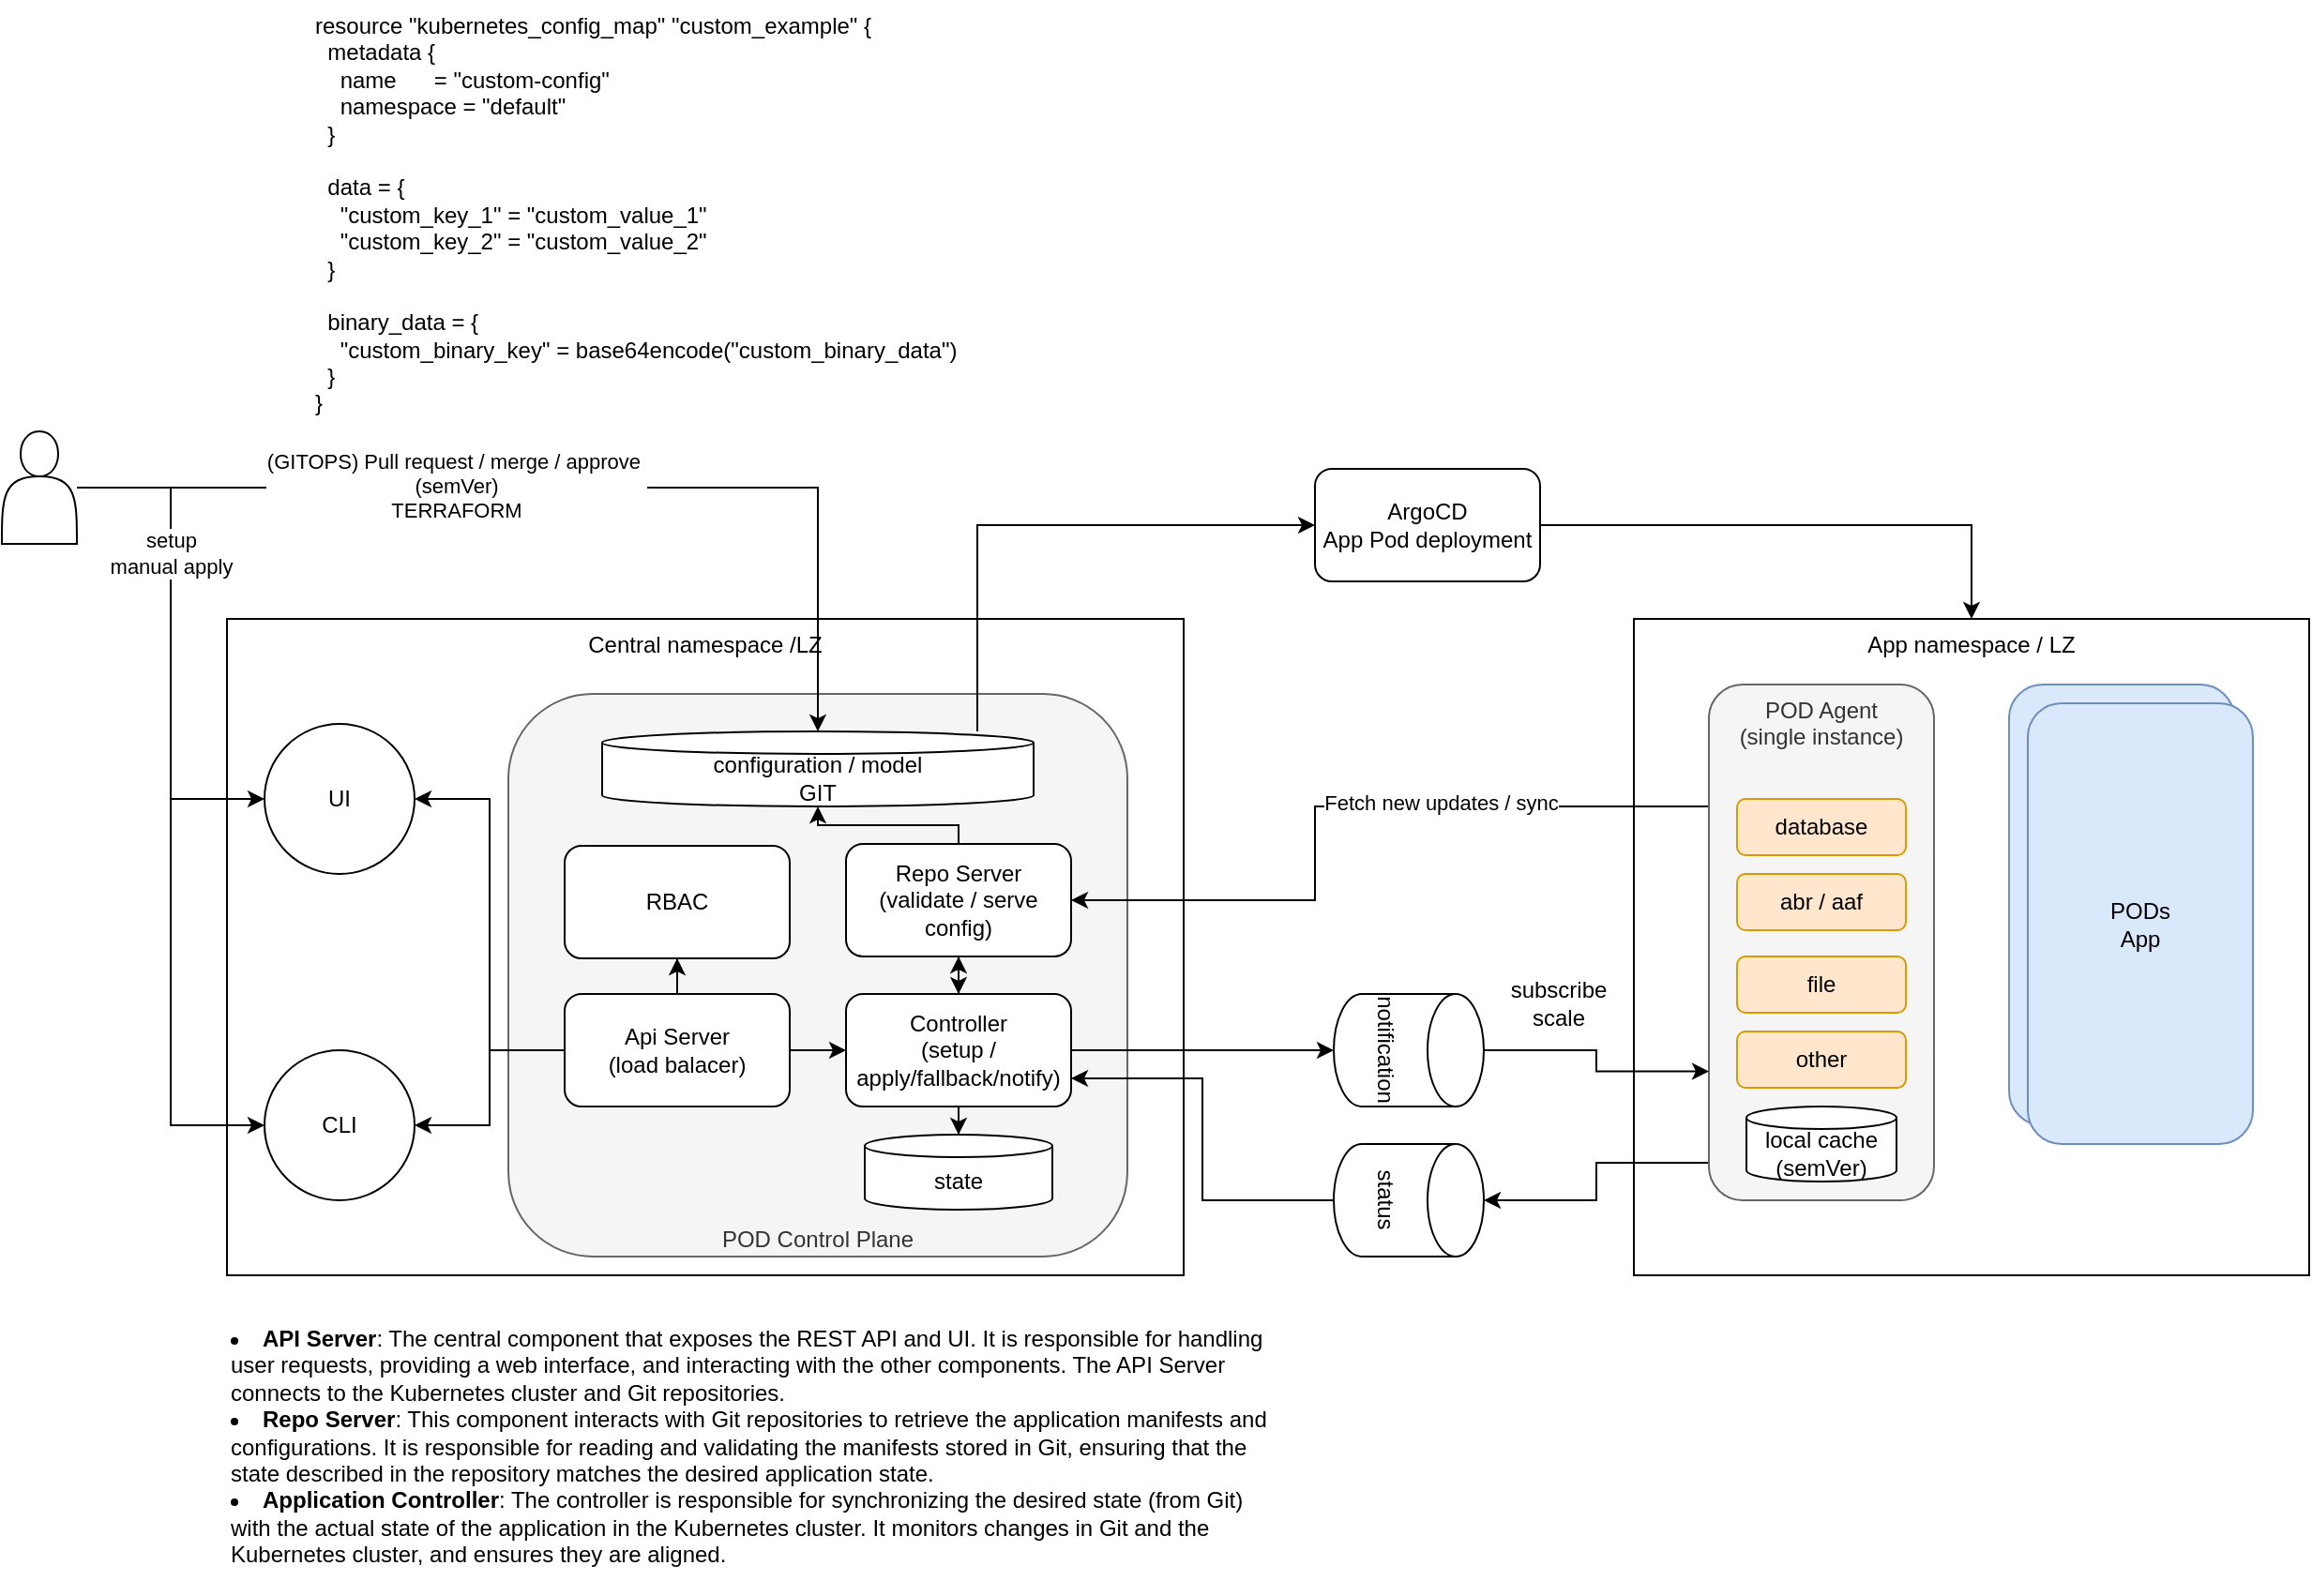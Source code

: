 <mxfile version="21.2.8" type="device">
  <diagram name="Page-1" id="-xXgRVAZxD-cLI5VCYS-">
    <mxGraphModel dx="4254" dy="5355" grid="1" gridSize="10" guides="1" tooltips="1" connect="1" arrows="1" fold="1" page="1" pageScale="1" pageWidth="3300" pageHeight="4681" math="0" shadow="0">
      <root>
        <mxCell id="0" />
        <mxCell id="1" parent="0" />
        <mxCell id="RaIvzeGQ1wS26xYOE05a-52" value="App namespace / LZ" style="rounded=0;whiteSpace=wrap;html=1;verticalAlign=top;" vertex="1" parent="1">
          <mxGeometry x="680" y="130" width="360" height="350" as="geometry" />
        </mxCell>
        <mxCell id="RaIvzeGQ1wS26xYOE05a-51" value="Central namespace /LZ" style="rounded=0;whiteSpace=wrap;html=1;verticalAlign=top;" vertex="1" parent="1">
          <mxGeometry x="-70" y="130" width="510" height="350" as="geometry" />
        </mxCell>
        <mxCell id="RaIvzeGQ1wS26xYOE05a-29" style="edgeStyle=orthogonalEdgeStyle;rounded=0;orthogonalLoop=1;jettySize=auto;html=1;entryX=1;entryY=0.5;entryDx=0;entryDy=0;exitX=0;exitY=0.5;exitDx=0;exitDy=0;" edge="1" parent="1" source="RaIvzeGQ1wS26xYOE05a-4" target="RaIvzeGQ1wS26xYOE05a-27">
          <mxGeometry relative="1" as="geometry" />
        </mxCell>
        <mxCell id="RaIvzeGQ1wS26xYOE05a-24" value="POD Control Plane" style="rounded=1;whiteSpace=wrap;html=1;fillColor=#f5f5f5;fontColor=#333333;strokeColor=#666666;verticalAlign=bottom;" vertex="1" parent="1">
          <mxGeometry x="80" y="170" width="330" height="300" as="geometry" />
        </mxCell>
        <mxCell id="RaIvzeGQ1wS26xYOE05a-77" style="edgeStyle=orthogonalEdgeStyle;rounded=0;orthogonalLoop=1;jettySize=auto;html=1;entryX=1;entryY=0.5;entryDx=0;entryDy=0;" edge="1" parent="1" source="RaIvzeGQ1wS26xYOE05a-3" target="RaIvzeGQ1wS26xYOE05a-67">
          <mxGeometry relative="1" as="geometry">
            <Array as="points">
              <mxPoint x="510" y="230" />
              <mxPoint x="510" y="280" />
            </Array>
          </mxGeometry>
        </mxCell>
        <mxCell id="RaIvzeGQ1wS26xYOE05a-79" value="Fetch new updates / sync" style="edgeLabel;html=1;align=center;verticalAlign=middle;resizable=0;points=[];" vertex="1" connectable="0" parent="RaIvzeGQ1wS26xYOE05a-77">
          <mxGeometry x="-0.267" y="-2" relative="1" as="geometry">
            <mxPoint as="offset" />
          </mxGeometry>
        </mxCell>
        <mxCell id="RaIvzeGQ1wS26xYOE05a-86" style="edgeStyle=orthogonalEdgeStyle;rounded=0;orthogonalLoop=1;jettySize=auto;html=1;" edge="1" parent="1" source="RaIvzeGQ1wS26xYOE05a-3" target="RaIvzeGQ1wS26xYOE05a-85">
          <mxGeometry relative="1" as="geometry">
            <Array as="points">
              <mxPoint x="660" y="420" />
              <mxPoint x="660" y="440" />
            </Array>
          </mxGeometry>
        </mxCell>
        <mxCell id="RaIvzeGQ1wS26xYOE05a-3" value="POD Agent&lt;br&gt;(single instance)" style="rounded=1;whiteSpace=wrap;html=1;verticalAlign=top;fillColor=#f5f5f5;fontColor=#333333;strokeColor=#666666;" vertex="1" parent="1">
          <mxGeometry x="720" y="165" width="120" height="275" as="geometry" />
        </mxCell>
        <mxCell id="RaIvzeGQ1wS26xYOE05a-63" style="edgeStyle=orthogonalEdgeStyle;rounded=0;orthogonalLoop=1;jettySize=auto;html=1;" edge="1" parent="1" source="RaIvzeGQ1wS26xYOE05a-4" target="RaIvzeGQ1wS26xYOE05a-6">
          <mxGeometry relative="1" as="geometry" />
        </mxCell>
        <mxCell id="RaIvzeGQ1wS26xYOE05a-69" style="edgeStyle=orthogonalEdgeStyle;rounded=0;orthogonalLoop=1;jettySize=auto;html=1;" edge="1" parent="1" source="RaIvzeGQ1wS26xYOE05a-4" target="RaIvzeGQ1wS26xYOE05a-28">
          <mxGeometry relative="1" as="geometry" />
        </mxCell>
        <mxCell id="RaIvzeGQ1wS26xYOE05a-84" style="edgeStyle=orthogonalEdgeStyle;rounded=0;orthogonalLoop=1;jettySize=auto;html=1;" edge="1" parent="1" source="RaIvzeGQ1wS26xYOE05a-4" target="RaIvzeGQ1wS26xYOE05a-83">
          <mxGeometry relative="1" as="geometry" />
        </mxCell>
        <mxCell id="RaIvzeGQ1wS26xYOE05a-4" value="Api Server&lt;br&gt;(load balacer)" style="rounded=1;whiteSpace=wrap;html=1;" vertex="1" parent="1">
          <mxGeometry x="110" y="330" width="120" height="60" as="geometry" />
        </mxCell>
        <mxCell id="RaIvzeGQ1wS26xYOE05a-64" style="edgeStyle=orthogonalEdgeStyle;rounded=0;orthogonalLoop=1;jettySize=auto;html=1;entryX=0.5;entryY=1;entryDx=0;entryDy=0;entryPerimeter=0;" edge="1" parent="1" source="RaIvzeGQ1wS26xYOE05a-67" target="RaIvzeGQ1wS26xYOE05a-16">
          <mxGeometry relative="1" as="geometry">
            <Array as="points">
              <mxPoint x="320" y="240" />
              <mxPoint x="245" y="240" />
            </Array>
          </mxGeometry>
        </mxCell>
        <mxCell id="RaIvzeGQ1wS26xYOE05a-65" style="edgeStyle=orthogonalEdgeStyle;rounded=0;orthogonalLoop=1;jettySize=auto;html=1;" edge="1" parent="1" source="RaIvzeGQ1wS26xYOE05a-6" target="RaIvzeGQ1wS26xYOE05a-57">
          <mxGeometry relative="1" as="geometry" />
        </mxCell>
        <mxCell id="RaIvzeGQ1wS26xYOE05a-91" style="edgeStyle=orthogonalEdgeStyle;rounded=0;orthogonalLoop=1;jettySize=auto;html=1;entryX=0.5;entryY=0;entryDx=0;entryDy=0;entryPerimeter=0;" edge="1" parent="1" source="RaIvzeGQ1wS26xYOE05a-6" target="RaIvzeGQ1wS26xYOE05a-88">
          <mxGeometry relative="1" as="geometry" />
        </mxCell>
        <mxCell id="RaIvzeGQ1wS26xYOE05a-6" value="Controller&lt;br&gt;(setup / apply/fallback/notify)" style="rounded=1;whiteSpace=wrap;html=1;" vertex="1" parent="1">
          <mxGeometry x="260" y="330" width="120" height="60" as="geometry" />
        </mxCell>
        <mxCell id="RaIvzeGQ1wS26xYOE05a-12" value="PODs&lt;br&gt;App&lt;br&gt;" style="rounded=1;whiteSpace=wrap;html=1;fillColor=#dae8fc;strokeColor=#6c8ebf;" vertex="1" parent="1">
          <mxGeometry x="880" y="165" width="120" height="235" as="geometry" />
        </mxCell>
        <mxCell id="RaIvzeGQ1wS26xYOE05a-93" style="edgeStyle=orthogonalEdgeStyle;rounded=0;orthogonalLoop=1;jettySize=auto;html=1;entryX=0;entryY=0.5;entryDx=0;entryDy=0;" edge="1" parent="1" source="RaIvzeGQ1wS26xYOE05a-16" target="RaIvzeGQ1wS26xYOE05a-92">
          <mxGeometry relative="1" as="geometry">
            <Array as="points">
              <mxPoint x="330" y="80" />
            </Array>
          </mxGeometry>
        </mxCell>
        <mxCell id="RaIvzeGQ1wS26xYOE05a-16" value="configuration / model&lt;br&gt;GIT" style="shape=cylinder3;whiteSpace=wrap;html=1;boundedLbl=1;backgroundOutline=1;size=6;" vertex="1" parent="1">
          <mxGeometry x="130" y="190" width="230" height="40" as="geometry" />
        </mxCell>
        <mxCell id="RaIvzeGQ1wS26xYOE05a-20" value="database" style="rounded=1;whiteSpace=wrap;html=1;fillColor=#ffe6cc;strokeColor=#d79b00;" vertex="1" parent="1">
          <mxGeometry x="735" y="226" width="90" height="30" as="geometry" />
        </mxCell>
        <mxCell id="RaIvzeGQ1wS26xYOE05a-27" value="UI" style="ellipse;whiteSpace=wrap;html=1;aspect=fixed;" vertex="1" parent="1">
          <mxGeometry x="-50" y="186" width="80" height="80" as="geometry" />
        </mxCell>
        <mxCell id="RaIvzeGQ1wS26xYOE05a-28" value="CLI" style="ellipse;whiteSpace=wrap;html=1;aspect=fixed;" vertex="1" parent="1">
          <mxGeometry x="-50" y="360" width="80" height="80" as="geometry" />
        </mxCell>
        <mxCell id="RaIvzeGQ1wS26xYOE05a-46" value="abr / aaf" style="rounded=1;whiteSpace=wrap;html=1;fillColor=#ffe6cc;strokeColor=#d79b00;" vertex="1" parent="1">
          <mxGeometry x="735" y="266" width="90" height="30" as="geometry" />
        </mxCell>
        <mxCell id="RaIvzeGQ1wS26xYOE05a-47" value="file" style="rounded=1;whiteSpace=wrap;html=1;fillColor=#ffe6cc;strokeColor=#d79b00;" vertex="1" parent="1">
          <mxGeometry x="735" y="310" width="90" height="30" as="geometry" />
        </mxCell>
        <mxCell id="RaIvzeGQ1wS26xYOE05a-59" style="edgeStyle=orthogonalEdgeStyle;rounded=0;orthogonalLoop=1;jettySize=auto;html=1;entryX=0;entryY=0.75;entryDx=0;entryDy=0;" edge="1" parent="1" source="RaIvzeGQ1wS26xYOE05a-57" target="RaIvzeGQ1wS26xYOE05a-3">
          <mxGeometry relative="1" as="geometry" />
        </mxCell>
        <mxCell id="RaIvzeGQ1wS26xYOE05a-57" value="notification" style="shape=cylinder3;whiteSpace=wrap;html=1;boundedLbl=1;backgroundOutline=1;size=15;rotation=90;" vertex="1" parent="1">
          <mxGeometry x="530" y="320" width="60" height="80" as="geometry" />
        </mxCell>
        <mxCell id="RaIvzeGQ1wS26xYOE05a-60" value="subscribe&lt;br&gt;scale" style="text;html=1;strokeColor=none;fillColor=none;align=center;verticalAlign=middle;whiteSpace=wrap;rounded=0;" vertex="1" parent="1">
          <mxGeometry x="610" y="320" width="60" height="30" as="geometry" />
        </mxCell>
        <mxCell id="RaIvzeGQ1wS26xYOE05a-66" value="&lt;meta charset=&quot;utf-8&quot;&gt;&lt;li data-end=&quot;644&quot; data-start=&quot;383&quot;&gt;&lt;strong data-end=&quot;399&quot; data-start=&quot;385&quot;&gt;API Server&lt;/strong&gt;: The central component that exposes the REST API and UI. It is responsible for handling user requests, providing a web interface, and interacting with the other components. The API Server connects to the Kubernetes cluster and Git repositories.&lt;/li&gt;&lt;li data-end=&quot;936&quot; data-start=&quot;648&quot;&gt;&lt;strong data-end=&quot;665&quot; data-start=&quot;650&quot;&gt;Repo Server&lt;/strong&gt;: This component interacts with Git repositories to retrieve the application manifests and configurations. It is responsible for reading and validating the manifests stored in Git, ensuring that the state described in the repository matches the desired application state.&lt;/li&gt;&lt;li data-end=&quot;1199&quot; data-start=&quot;940&quot;&gt;&lt;strong data-end=&quot;968&quot; data-start=&quot;942&quot;&gt;Application Controller&lt;/strong&gt;: The controller is responsible for synchronizing the desired state (from Git) with the actual state of the application in the Kubernetes cluster. It monitors changes in Git and the Kubernetes cluster, and ensures they are aligned.&lt;/li&gt;" style="text;whiteSpace=wrap;html=1;" vertex="1" parent="1">
          <mxGeometry x="-70" y="500" width="560" height="150" as="geometry" />
        </mxCell>
        <mxCell id="RaIvzeGQ1wS26xYOE05a-78" style="edgeStyle=orthogonalEdgeStyle;rounded=0;orthogonalLoop=1;jettySize=auto;html=1;startArrow=classic;startFill=1;" edge="1" parent="1" source="RaIvzeGQ1wS26xYOE05a-67" target="RaIvzeGQ1wS26xYOE05a-6">
          <mxGeometry relative="1" as="geometry" />
        </mxCell>
        <mxCell id="RaIvzeGQ1wS26xYOE05a-67" value="Repo Server&lt;br&gt;(validate / serve config)" style="rounded=1;whiteSpace=wrap;html=1;" vertex="1" parent="1">
          <mxGeometry x="260" y="250" width="120" height="60" as="geometry" />
        </mxCell>
        <mxCell id="RaIvzeGQ1wS26xYOE05a-72" style="edgeStyle=orthogonalEdgeStyle;rounded=0;orthogonalLoop=1;jettySize=auto;html=1;entryX=0.5;entryY=0;entryDx=0;entryDy=0;entryPerimeter=0;" edge="1" parent="1" source="RaIvzeGQ1wS26xYOE05a-71" target="RaIvzeGQ1wS26xYOE05a-16">
          <mxGeometry relative="1" as="geometry" />
        </mxCell>
        <mxCell id="RaIvzeGQ1wS26xYOE05a-73" value="(GITOPS) Pull request / merge / approve&amp;nbsp;&lt;br&gt;(semVer)&lt;br&gt;TERRAFORM" style="edgeLabel;html=1;align=center;verticalAlign=middle;resizable=0;points=[];" vertex="1" connectable="0" parent="RaIvzeGQ1wS26xYOE05a-72">
          <mxGeometry x="-0.231" y="2" relative="1" as="geometry">
            <mxPoint y="1" as="offset" />
          </mxGeometry>
        </mxCell>
        <mxCell id="RaIvzeGQ1wS26xYOE05a-74" style="edgeStyle=orthogonalEdgeStyle;rounded=0;orthogonalLoop=1;jettySize=auto;html=1;entryX=0;entryY=0.5;entryDx=0;entryDy=0;" edge="1" parent="1" source="RaIvzeGQ1wS26xYOE05a-71" target="RaIvzeGQ1wS26xYOE05a-27">
          <mxGeometry relative="1" as="geometry" />
        </mxCell>
        <mxCell id="RaIvzeGQ1wS26xYOE05a-75" style="edgeStyle=orthogonalEdgeStyle;rounded=0;orthogonalLoop=1;jettySize=auto;html=1;entryX=0;entryY=0.5;entryDx=0;entryDy=0;" edge="1" parent="1" source="RaIvzeGQ1wS26xYOE05a-71" target="RaIvzeGQ1wS26xYOE05a-28">
          <mxGeometry relative="1" as="geometry" />
        </mxCell>
        <mxCell id="RaIvzeGQ1wS26xYOE05a-76" value="setup&lt;br&gt;manual apply" style="edgeLabel;html=1;align=center;verticalAlign=middle;resizable=0;points=[];" vertex="1" connectable="0" parent="RaIvzeGQ1wS26xYOE05a-75">
          <mxGeometry x="-0.616" relative="1" as="geometry">
            <mxPoint as="offset" />
          </mxGeometry>
        </mxCell>
        <mxCell id="RaIvzeGQ1wS26xYOE05a-71" value="" style="shape=actor;whiteSpace=wrap;html=1;" vertex="1" parent="1">
          <mxGeometry x="-190" y="30" width="40" height="60" as="geometry" />
        </mxCell>
        <mxCell id="RaIvzeGQ1wS26xYOE05a-80" value="other" style="rounded=1;whiteSpace=wrap;html=1;fillColor=#ffe6cc;strokeColor=#d79b00;" vertex="1" parent="1">
          <mxGeometry x="735" y="350" width="90" height="30" as="geometry" />
        </mxCell>
        <mxCell id="RaIvzeGQ1wS26xYOE05a-81" value="local cache&lt;br&gt;(semVer)" style="shape=cylinder3;whiteSpace=wrap;html=1;boundedLbl=1;backgroundOutline=1;size=6;" vertex="1" parent="1">
          <mxGeometry x="740" y="390" width="80" height="40" as="geometry" />
        </mxCell>
        <mxCell id="RaIvzeGQ1wS26xYOE05a-82" value="&lt;div&gt;resource &quot;kubernetes_config_map&quot; &quot;custom_example&quot; {&lt;/div&gt;&lt;div&gt;&amp;nbsp; metadata {&lt;/div&gt;&lt;div&gt;&amp;nbsp; &amp;nbsp; name&amp;nbsp; &amp;nbsp; &amp;nbsp; = &quot;custom-config&quot;&lt;/div&gt;&lt;div&gt;&amp;nbsp; &amp;nbsp; namespace = &quot;default&quot;&lt;/div&gt;&lt;div&gt;&amp;nbsp; }&lt;/div&gt;&lt;div&gt;&lt;br&gt;&lt;/div&gt;&lt;div&gt;&amp;nbsp; data = {&lt;/div&gt;&lt;div&gt;&amp;nbsp; &amp;nbsp; &quot;custom_key_1&quot; = &quot;custom_value_1&quot;&lt;/div&gt;&lt;div&gt;&amp;nbsp; &amp;nbsp; &quot;custom_key_2&quot; = &quot;custom_value_2&quot;&lt;/div&gt;&lt;div&gt;&amp;nbsp; }&lt;/div&gt;&lt;div&gt;&lt;br&gt;&lt;/div&gt;&lt;div&gt;&amp;nbsp; binary_data = {&lt;/div&gt;&lt;div&gt;&amp;nbsp; &amp;nbsp; &quot;custom_binary_key&quot; = base64encode(&quot;custom_binary_data&quot;)&lt;/div&gt;&lt;div&gt;&amp;nbsp; }&lt;/div&gt;&lt;div&gt;}&lt;/div&gt;&lt;div&gt;&lt;br&gt;&lt;/div&gt;" style="text;whiteSpace=wrap;html=1;" vertex="1" parent="1">
          <mxGeometry x="-25" y="-200" width="390" height="230" as="geometry" />
        </mxCell>
        <mxCell id="RaIvzeGQ1wS26xYOE05a-83" value="RBAC" style="rounded=1;whiteSpace=wrap;html=1;" vertex="1" parent="1">
          <mxGeometry x="110" y="251" width="120" height="60" as="geometry" />
        </mxCell>
        <mxCell id="RaIvzeGQ1wS26xYOE05a-87" style="edgeStyle=orthogonalEdgeStyle;rounded=0;orthogonalLoop=1;jettySize=auto;html=1;entryX=1;entryY=0.75;entryDx=0;entryDy=0;" edge="1" parent="1" source="RaIvzeGQ1wS26xYOE05a-85" target="RaIvzeGQ1wS26xYOE05a-6">
          <mxGeometry relative="1" as="geometry" />
        </mxCell>
        <mxCell id="RaIvzeGQ1wS26xYOE05a-85" value="status" style="shape=cylinder3;whiteSpace=wrap;html=1;boundedLbl=1;backgroundOutline=1;size=15;rotation=90;" vertex="1" parent="1">
          <mxGeometry x="530" y="400" width="60" height="80" as="geometry" />
        </mxCell>
        <mxCell id="RaIvzeGQ1wS26xYOE05a-88" value="state" style="shape=cylinder3;whiteSpace=wrap;html=1;boundedLbl=1;backgroundOutline=1;size=6;" vertex="1" parent="1">
          <mxGeometry x="270" y="405" width="100" height="40" as="geometry" />
        </mxCell>
        <mxCell id="RaIvzeGQ1wS26xYOE05a-94" style="edgeStyle=orthogonalEdgeStyle;rounded=0;orthogonalLoop=1;jettySize=auto;html=1;" edge="1" parent="1" source="RaIvzeGQ1wS26xYOE05a-92" target="RaIvzeGQ1wS26xYOE05a-52">
          <mxGeometry relative="1" as="geometry" />
        </mxCell>
        <mxCell id="RaIvzeGQ1wS26xYOE05a-92" value="ArgoCD&lt;br&gt;App Pod deployment" style="rounded=1;whiteSpace=wrap;html=1;" vertex="1" parent="1">
          <mxGeometry x="510" y="50" width="120" height="60" as="geometry" />
        </mxCell>
        <mxCell id="RaIvzeGQ1wS26xYOE05a-95" value="PODs&lt;br&gt;App&lt;br&gt;" style="rounded=1;whiteSpace=wrap;html=1;fillColor=#dae8fc;strokeColor=#6c8ebf;" vertex="1" parent="1">
          <mxGeometry x="890" y="175" width="120" height="235" as="geometry" />
        </mxCell>
      </root>
    </mxGraphModel>
  </diagram>
</mxfile>
